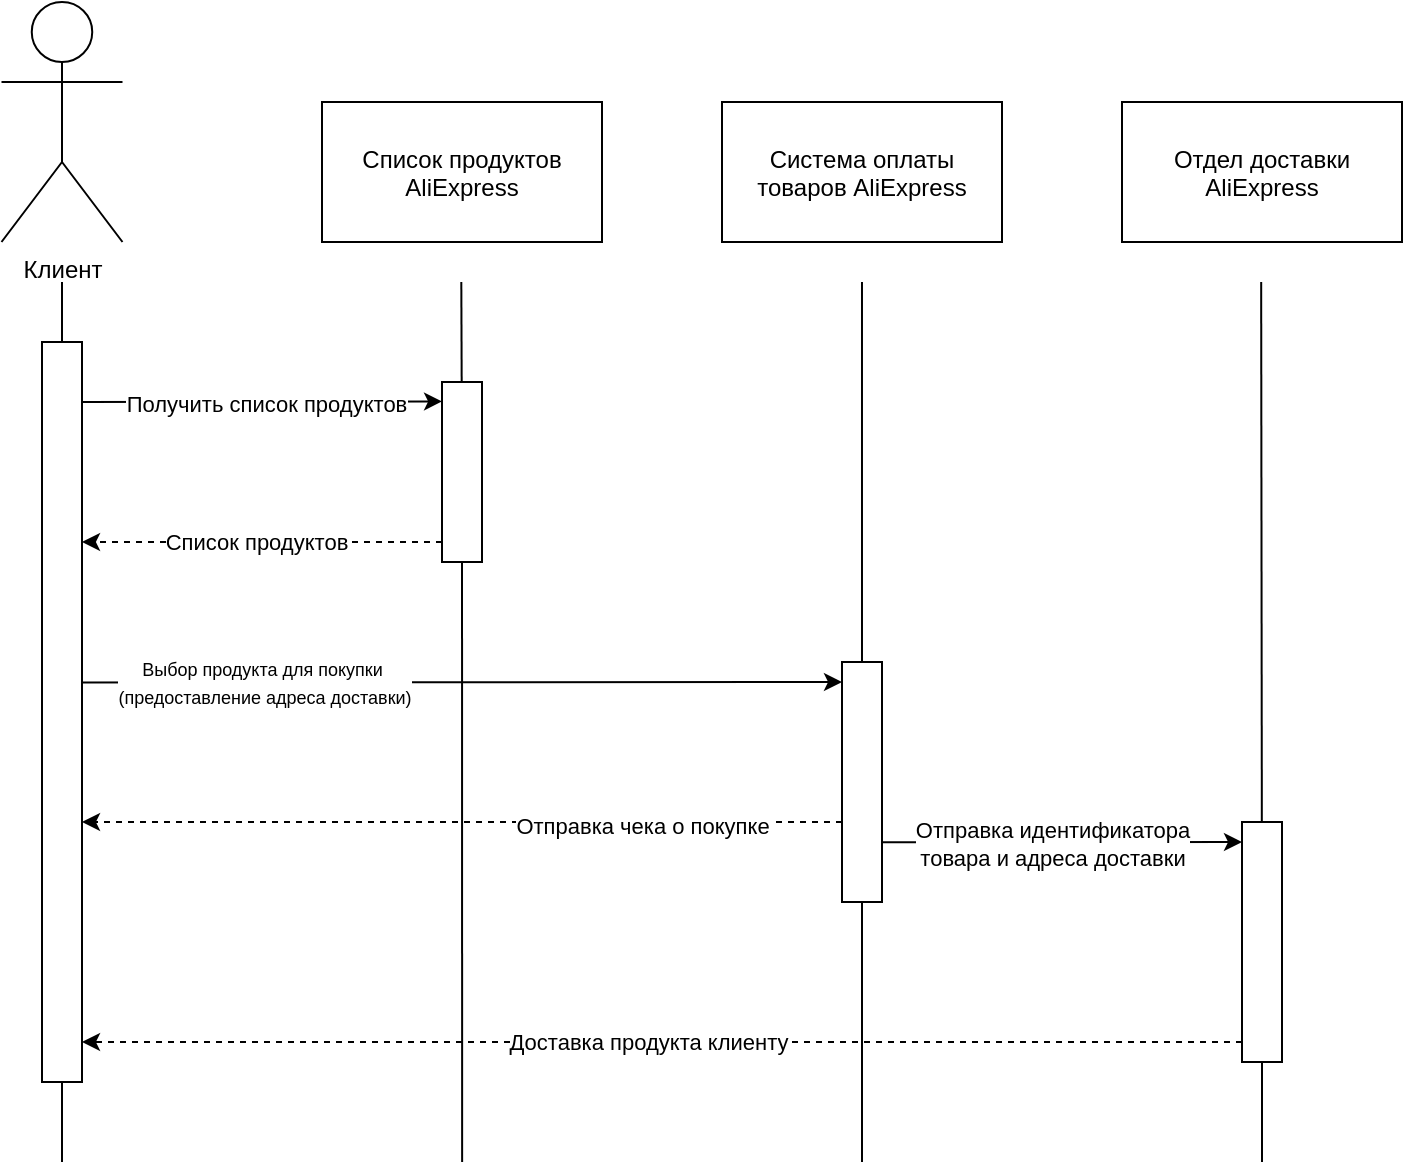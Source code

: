 <mxfile version="15.2.7" type="device"><diagram name="Page-1" id="e7e014a7-5840-1c2e-5031-d8a46d1fe8dd"><mxGraphModel dx="297" dy="402" grid="0" gridSize="10" guides="1" tooltips="1" connect="1" arrows="1" fold="1" page="0" pageScale="1" pageWidth="1169" pageHeight="826" background="none" math="0" shadow="0"><root><mxCell id="0"/><mxCell id="1" parent="0"/><mxCell id="oI1l76iQtmYbeGoWvTgz-52" value="Клиент" style="shape=umlActor;verticalLabelPosition=bottom;verticalAlign=top;html=1;" vertex="1" parent="1"><mxGeometry x="1569.75" y="740" width="60.5" height="120" as="geometry"/></mxCell><mxCell id="oI1l76iQtmYbeGoWvTgz-59" value="" style="endArrow=none;html=1;startArrow=none;" edge="1" parent="1" source="oI1l76iQtmYbeGoWvTgz-61"><mxGeometry width="50" height="50" relative="1" as="geometry"><mxPoint x="1600" y="1320" as="sourcePoint"/><mxPoint x="1600" y="880" as="targetPoint"/></mxGeometry></mxCell><mxCell id="oI1l76iQtmYbeGoWvTgz-61" value="" style="rounded=0;whiteSpace=wrap;html=1;" vertex="1" parent="1"><mxGeometry x="1590" y="910" width="20" height="370" as="geometry"/></mxCell><mxCell id="oI1l76iQtmYbeGoWvTgz-62" value="" style="endArrow=none;html=1;" edge="1" parent="1" target="oI1l76iQtmYbeGoWvTgz-61"><mxGeometry width="50" height="50" relative="1" as="geometry"><mxPoint x="1600.0" y="1320" as="sourcePoint"/><mxPoint x="1600.0" y="880" as="targetPoint"/></mxGeometry></mxCell><mxCell id="oI1l76iQtmYbeGoWvTgz-63" value="Список продуктов &#10;AliExpress" style="" vertex="1" parent="1"><mxGeometry x="1730" y="790" width="140" height="70" as="geometry"/></mxCell><mxCell id="oI1l76iQtmYbeGoWvTgz-64" value="" style="endArrow=none;html=1;startArrow=none;" edge="1" parent="1" source="oI1l76iQtmYbeGoWvTgz-68"><mxGeometry width="50" height="50" relative="1" as="geometry"><mxPoint x="1800.07" y="1320" as="sourcePoint"/><mxPoint x="1799.66" y="880" as="targetPoint"/></mxGeometry></mxCell><mxCell id="oI1l76iQtmYbeGoWvTgz-66" value="" style="endArrow=classic;html=1;entryX=0.002;entryY=0.108;entryDx=0;entryDy=0;entryPerimeter=0;" edge="1" parent="1" target="oI1l76iQtmYbeGoWvTgz-68"><mxGeometry width="50" height="50" relative="1" as="geometry"><mxPoint x="1610" y="940" as="sourcePoint"/><mxPoint x="1800" y="940" as="targetPoint"/></mxGeometry></mxCell><mxCell id="oI1l76iQtmYbeGoWvTgz-67" value="Получить список продуктов" style="edgeLabel;html=1;align=center;verticalAlign=middle;resizable=0;points=[];" vertex="1" connectable="0" parent="oI1l76iQtmYbeGoWvTgz-66"><mxGeometry x="-0.114" y="-1" relative="1" as="geometry"><mxPoint x="12" as="offset"/></mxGeometry></mxCell><mxCell id="oI1l76iQtmYbeGoWvTgz-68" value="" style="rounded=0;whiteSpace=wrap;html=1;" vertex="1" parent="1"><mxGeometry x="1790" y="930" width="20" height="90" as="geometry"/></mxCell><mxCell id="oI1l76iQtmYbeGoWvTgz-69" value="" style="endArrow=none;html=1;" edge="1" parent="1" target="oI1l76iQtmYbeGoWvTgz-68"><mxGeometry width="50" height="50" relative="1" as="geometry"><mxPoint x="1800.07" y="1320" as="sourcePoint"/><mxPoint x="1799.66" y="880" as="targetPoint"/></mxGeometry></mxCell><mxCell id="oI1l76iQtmYbeGoWvTgz-70" value="" style="endArrow=classic;html=1;dashed=1;" edge="1" parent="1"><mxGeometry width="50" height="50" relative="1" as="geometry"><mxPoint x="1790" y="1010" as="sourcePoint"/><mxPoint x="1610" y="1010" as="targetPoint"/></mxGeometry></mxCell><mxCell id="oI1l76iQtmYbeGoWvTgz-80" value="Список продуктов" style="edgeLabel;html=1;align=center;verticalAlign=middle;resizable=0;points=[];" vertex="1" connectable="0" parent="oI1l76iQtmYbeGoWvTgz-70"><mxGeometry x="-0.317" relative="1" as="geometry"><mxPoint x="-32" as="offset"/></mxGeometry></mxCell><mxCell id="oI1l76iQtmYbeGoWvTgz-72" value="" style="endArrow=classic;html=1;exitX=1.009;exitY=0.46;exitDx=0;exitDy=0;exitPerimeter=0;" edge="1" parent="1" source="oI1l76iQtmYbeGoWvTgz-61"><mxGeometry width="50" height="50" relative="1" as="geometry"><mxPoint x="1612" y="1080" as="sourcePoint"/><mxPoint x="1990" y="1080" as="targetPoint"/></mxGeometry></mxCell><mxCell id="oI1l76iQtmYbeGoWvTgz-73" value="&lt;font style=&quot;font-size: 9px&quot;&gt;Выбор продукта для покупки&amp;nbsp;&lt;br&gt;(предоставление адреса доставки)&lt;/font&gt;" style="edgeLabel;html=1;align=center;verticalAlign=middle;resizable=0;points=[];" vertex="1" connectable="0" parent="oI1l76iQtmYbeGoWvTgz-72"><mxGeometry x="-0.114" y="-1" relative="1" as="geometry"><mxPoint x="-78" y="-1" as="offset"/></mxGeometry></mxCell><mxCell id="oI1l76iQtmYbeGoWvTgz-74" value="" style="endArrow=none;html=1;startArrow=none;" edge="1" parent="1" source="oI1l76iQtmYbeGoWvTgz-77"><mxGeometry width="50" height="50" relative="1" as="geometry"><mxPoint x="2000" y="1320" as="sourcePoint"/><mxPoint x="1999.995" y="880" as="targetPoint"/></mxGeometry></mxCell><mxCell id="oI1l76iQtmYbeGoWvTgz-75" value="Система оплаты &#10;товаров AliExpress" style="" vertex="1" parent="1"><mxGeometry x="1930" y="790" width="140" height="70" as="geometry"/></mxCell><mxCell id="oI1l76iQtmYbeGoWvTgz-77" value="" style="rounded=0;whiteSpace=wrap;html=1;" vertex="1" parent="1"><mxGeometry x="1990" y="1070" width="20" height="120" as="geometry"/></mxCell><mxCell id="oI1l76iQtmYbeGoWvTgz-78" value="" style="endArrow=none;html=1;" edge="1" parent="1" target="oI1l76iQtmYbeGoWvTgz-77"><mxGeometry width="50" height="50" relative="1" as="geometry"><mxPoint x="2000" y="1320" as="sourcePoint"/><mxPoint x="1999.995" y="880" as="targetPoint"/></mxGeometry></mxCell><mxCell id="oI1l76iQtmYbeGoWvTgz-79" value="" style="endArrow=classic;html=1;dashed=1;" edge="1" parent="1"><mxGeometry width="50" height="50" relative="1" as="geometry"><mxPoint x="1990" y="1150" as="sourcePoint"/><mxPoint x="1610" y="1150" as="targetPoint"/></mxGeometry></mxCell><mxCell id="oI1l76iQtmYbeGoWvTgz-81" value="Text" style="edgeLabel;html=1;align=center;verticalAlign=middle;resizable=0;points=[];" vertex="1" connectable="0" parent="oI1l76iQtmYbeGoWvTgz-79"><mxGeometry x="-0.444" y="1" relative="1" as="geometry"><mxPoint x="11" y="-1" as="offset"/></mxGeometry></mxCell><mxCell id="oI1l76iQtmYbeGoWvTgz-82" value="Отправка чека о покупке" style="edgeLabel;html=1;align=center;verticalAlign=middle;resizable=0;points=[];" vertex="1" connectable="0" parent="oI1l76iQtmYbeGoWvTgz-79"><mxGeometry x="-0.522" y="2" relative="1" as="geometry"><mxPoint x="-9" as="offset"/></mxGeometry></mxCell><mxCell id="oI1l76iQtmYbeGoWvTgz-83" value="Отдел доставки &#10;AliExpress" style="" vertex="1" parent="1"><mxGeometry x="2130" y="790" width="140" height="70" as="geometry"/></mxCell><mxCell id="oI1l76iQtmYbeGoWvTgz-84" value="" style="endArrow=none;html=1;startArrow=none;" edge="1" parent="1" source="oI1l76iQtmYbeGoWvTgz-91"><mxGeometry width="50" height="50" relative="1" as="geometry"><mxPoint x="2200" y="1320" as="sourcePoint"/><mxPoint x="2199.585" y="880" as="targetPoint"/></mxGeometry></mxCell><mxCell id="oI1l76iQtmYbeGoWvTgz-87" value="" style="endArrow=classic;html=1;exitX=0.972;exitY=0.63;exitDx=0;exitDy=0;exitPerimeter=0;" edge="1" parent="1"><mxGeometry width="50" height="50" relative="1" as="geometry"><mxPoint x="2009.72" y="1160.1" as="sourcePoint"/><mxPoint x="2190" y="1160" as="targetPoint"/></mxGeometry></mxCell><mxCell id="oI1l76iQtmYbeGoWvTgz-90" value="Отправка идентификатора &lt;br&gt;товара и адреса доставки" style="edgeLabel;html=1;align=center;verticalAlign=middle;resizable=0;points=[];" vertex="1" connectable="0" parent="oI1l76iQtmYbeGoWvTgz-87"><mxGeometry x="0.069" y="-1" relative="1" as="geometry"><mxPoint x="-11" as="offset"/></mxGeometry></mxCell><mxCell id="oI1l76iQtmYbeGoWvTgz-91" value="" style="rounded=0;whiteSpace=wrap;html=1;" vertex="1" parent="1"><mxGeometry x="2190" y="1150" width="20" height="120" as="geometry"/></mxCell><mxCell id="oI1l76iQtmYbeGoWvTgz-92" value="" style="endArrow=none;html=1;startArrow=none;" edge="1" parent="1" target="oI1l76iQtmYbeGoWvTgz-91"><mxGeometry width="50" height="50" relative="1" as="geometry"><mxPoint x="2200" y="1320" as="sourcePoint"/><mxPoint x="2199.585" y="880" as="targetPoint"/></mxGeometry></mxCell><mxCell id="oI1l76iQtmYbeGoWvTgz-93" value="" style="endArrow=classic;html=1;dashed=1;" edge="1" parent="1"><mxGeometry width="50" height="50" relative="1" as="geometry"><mxPoint x="2190" y="1260" as="sourcePoint"/><mxPoint x="1610" y="1260" as="targetPoint"/></mxGeometry></mxCell><mxCell id="oI1l76iQtmYbeGoWvTgz-95" value="Доставка продукта клиенту" style="edgeLabel;html=1;align=center;verticalAlign=middle;resizable=0;points=[];" vertex="1" connectable="0" parent="oI1l76iQtmYbeGoWvTgz-93"><mxGeometry x="-0.522" y="2" relative="1" as="geometry"><mxPoint x="-159" y="-2" as="offset"/></mxGeometry></mxCell></root></mxGraphModel></diagram></mxfile>